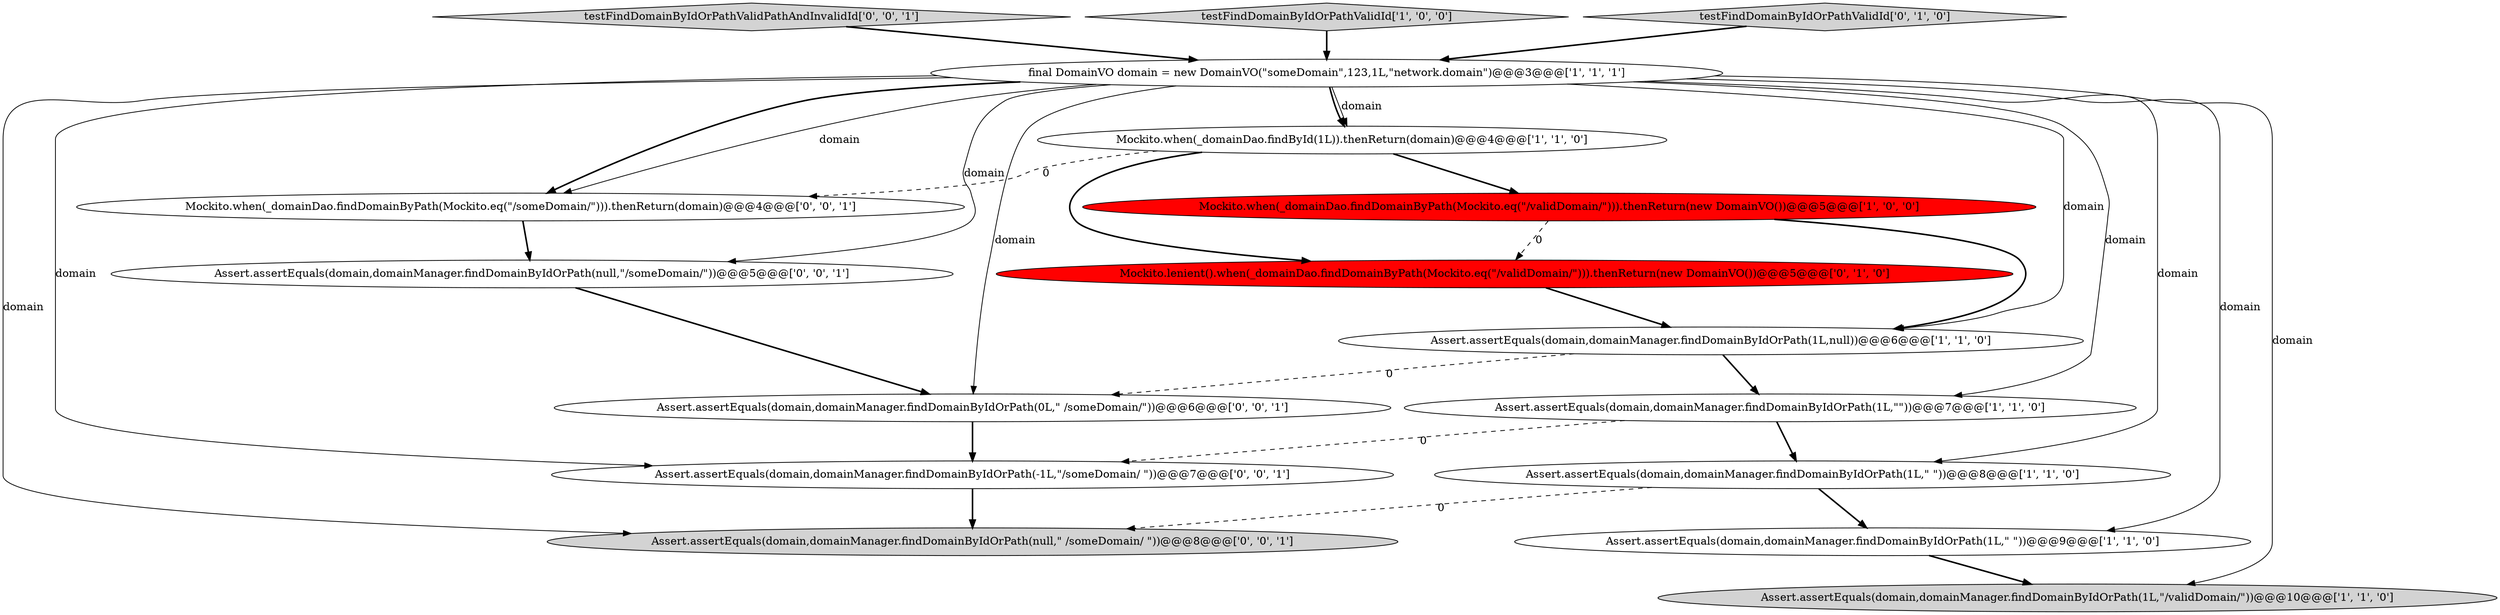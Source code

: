 digraph {
8 [style = filled, label = "Assert.assertEquals(domain,domainManager.findDomainByIdOrPath(1L,\"\"))@@@7@@@['1', '1', '0']", fillcolor = white, shape = ellipse image = "AAA0AAABBB1BBB"];
10 [style = filled, label = "Mockito.lenient().when(_domainDao.findDomainByPath(Mockito.eq(\"/validDomain/\"))).thenReturn(new DomainVO())@@@5@@@['0', '1', '0']", fillcolor = red, shape = ellipse image = "AAA1AAABBB2BBB"];
1 [style = filled, label = "final DomainVO domain = new DomainVO(\"someDomain\",123,1L,\"network.domain\")@@@3@@@['1', '1', '1']", fillcolor = white, shape = ellipse image = "AAA0AAABBB1BBB"];
0 [style = filled, label = "Assert.assertEquals(domain,domainManager.findDomainByIdOrPath(1L,\"/validDomain/\"))@@@10@@@['1', '1', '0']", fillcolor = lightgray, shape = ellipse image = "AAA0AAABBB1BBB"];
11 [style = filled, label = "Assert.assertEquals(domain,domainManager.findDomainByIdOrPath(-1L,\"/someDomain/ \"))@@@7@@@['0', '0', '1']", fillcolor = white, shape = ellipse image = "AAA0AAABBB3BBB"];
14 [style = filled, label = "Assert.assertEquals(domain,domainManager.findDomainByIdOrPath(null,\"/someDomain/\"))@@@5@@@['0', '0', '1']", fillcolor = white, shape = ellipse image = "AAA0AAABBB3BBB"];
13 [style = filled, label = "testFindDomainByIdOrPathValidPathAndInvalidId['0', '0', '1']", fillcolor = lightgray, shape = diamond image = "AAA0AAABBB3BBB"];
3 [style = filled, label = "testFindDomainByIdOrPathValidId['1', '0', '0']", fillcolor = lightgray, shape = diamond image = "AAA0AAABBB1BBB"];
9 [style = filled, label = "testFindDomainByIdOrPathValidId['0', '1', '0']", fillcolor = lightgray, shape = diamond image = "AAA0AAABBB2BBB"];
15 [style = filled, label = "Mockito.when(_domainDao.findDomainByPath(Mockito.eq(\"/someDomain/\"))).thenReturn(domain)@@@4@@@['0', '0', '1']", fillcolor = white, shape = ellipse image = "AAA0AAABBB3BBB"];
12 [style = filled, label = "Assert.assertEquals(domain,domainManager.findDomainByIdOrPath(null,\" /someDomain/ \"))@@@8@@@['0', '0', '1']", fillcolor = lightgray, shape = ellipse image = "AAA0AAABBB3BBB"];
16 [style = filled, label = "Assert.assertEquals(domain,domainManager.findDomainByIdOrPath(0L,\" /someDomain/\"))@@@6@@@['0', '0', '1']", fillcolor = white, shape = ellipse image = "AAA0AAABBB3BBB"];
7 [style = filled, label = "Mockito.when(_domainDao.findById(1L)).thenReturn(domain)@@@4@@@['1', '1', '0']", fillcolor = white, shape = ellipse image = "AAA0AAABBB1BBB"];
4 [style = filled, label = "Mockito.when(_domainDao.findDomainByPath(Mockito.eq(\"/validDomain/\"))).thenReturn(new DomainVO())@@@5@@@['1', '0', '0']", fillcolor = red, shape = ellipse image = "AAA1AAABBB1BBB"];
2 [style = filled, label = "Assert.assertEquals(domain,domainManager.findDomainByIdOrPath(1L,\" \"))@@@9@@@['1', '1', '0']", fillcolor = white, shape = ellipse image = "AAA0AAABBB1BBB"];
5 [style = filled, label = "Assert.assertEquals(domain,domainManager.findDomainByIdOrPath(1L,\" \"))@@@8@@@['1', '1', '0']", fillcolor = white, shape = ellipse image = "AAA0AAABBB1BBB"];
6 [style = filled, label = "Assert.assertEquals(domain,domainManager.findDomainByIdOrPath(1L,null))@@@6@@@['1', '1', '0']", fillcolor = white, shape = ellipse image = "AAA0AAABBB1BBB"];
14->16 [style = bold, label=""];
1->16 [style = solid, label="domain"];
5->12 [style = dashed, label="0"];
16->11 [style = bold, label=""];
1->14 [style = solid, label="domain"];
3->1 [style = bold, label=""];
15->14 [style = bold, label=""];
4->6 [style = bold, label=""];
7->10 [style = bold, label=""];
1->15 [style = bold, label=""];
1->12 [style = solid, label="domain"];
1->0 [style = solid, label="domain"];
11->12 [style = bold, label=""];
7->4 [style = bold, label=""];
1->15 [style = solid, label="domain"];
1->7 [style = bold, label=""];
10->6 [style = bold, label=""];
13->1 [style = bold, label=""];
1->7 [style = solid, label="domain"];
1->6 [style = solid, label="domain"];
5->2 [style = bold, label=""];
2->0 [style = bold, label=""];
6->16 [style = dashed, label="0"];
8->5 [style = bold, label=""];
6->8 [style = bold, label=""];
7->15 [style = dashed, label="0"];
1->2 [style = solid, label="domain"];
1->11 [style = solid, label="domain"];
8->11 [style = dashed, label="0"];
9->1 [style = bold, label=""];
1->5 [style = solid, label="domain"];
4->10 [style = dashed, label="0"];
1->8 [style = solid, label="domain"];
}
